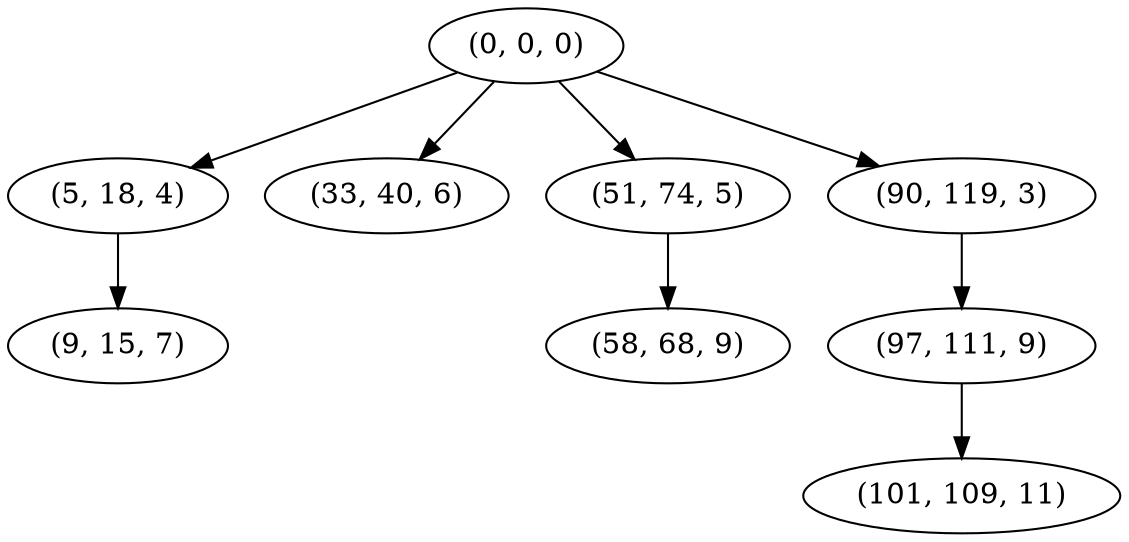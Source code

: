digraph tree {
    "(0, 0, 0)";
    "(5, 18, 4)";
    "(9, 15, 7)";
    "(33, 40, 6)";
    "(51, 74, 5)";
    "(58, 68, 9)";
    "(90, 119, 3)";
    "(97, 111, 9)";
    "(101, 109, 11)";
    "(0, 0, 0)" -> "(5, 18, 4)";
    "(0, 0, 0)" -> "(33, 40, 6)";
    "(0, 0, 0)" -> "(51, 74, 5)";
    "(0, 0, 0)" -> "(90, 119, 3)";
    "(5, 18, 4)" -> "(9, 15, 7)";
    "(51, 74, 5)" -> "(58, 68, 9)";
    "(90, 119, 3)" -> "(97, 111, 9)";
    "(97, 111, 9)" -> "(101, 109, 11)";
}
